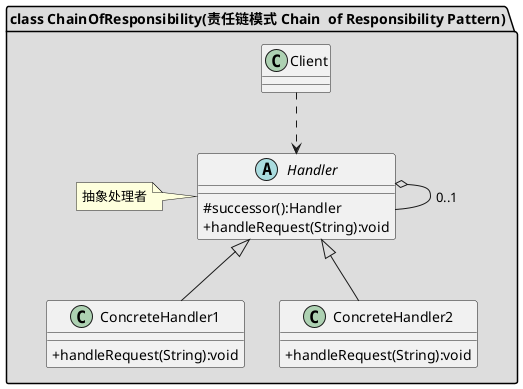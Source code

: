 @startuml
skinparam classAttributeIconSize 0

package "class ChainOfResponsibility(责任链模式 Chain  of Responsibility Pattern)" #DDDDDD {
    abstract class Handler
    {
    #successor():Handler
    +handleRequest(String):void
    }
    note left: 抽象处理者

    class ConcreteHandler1
    {
    +handleRequest(String):void
    }

    class ConcreteHandler2
    {
    +handleRequest(String):void
    }

    Handler o-- Handler:0..1
    Handler <|-- ConcreteHandler1
    Handler <|-- ConcreteHandler2
    Client ..> Handler
}
@enduml
